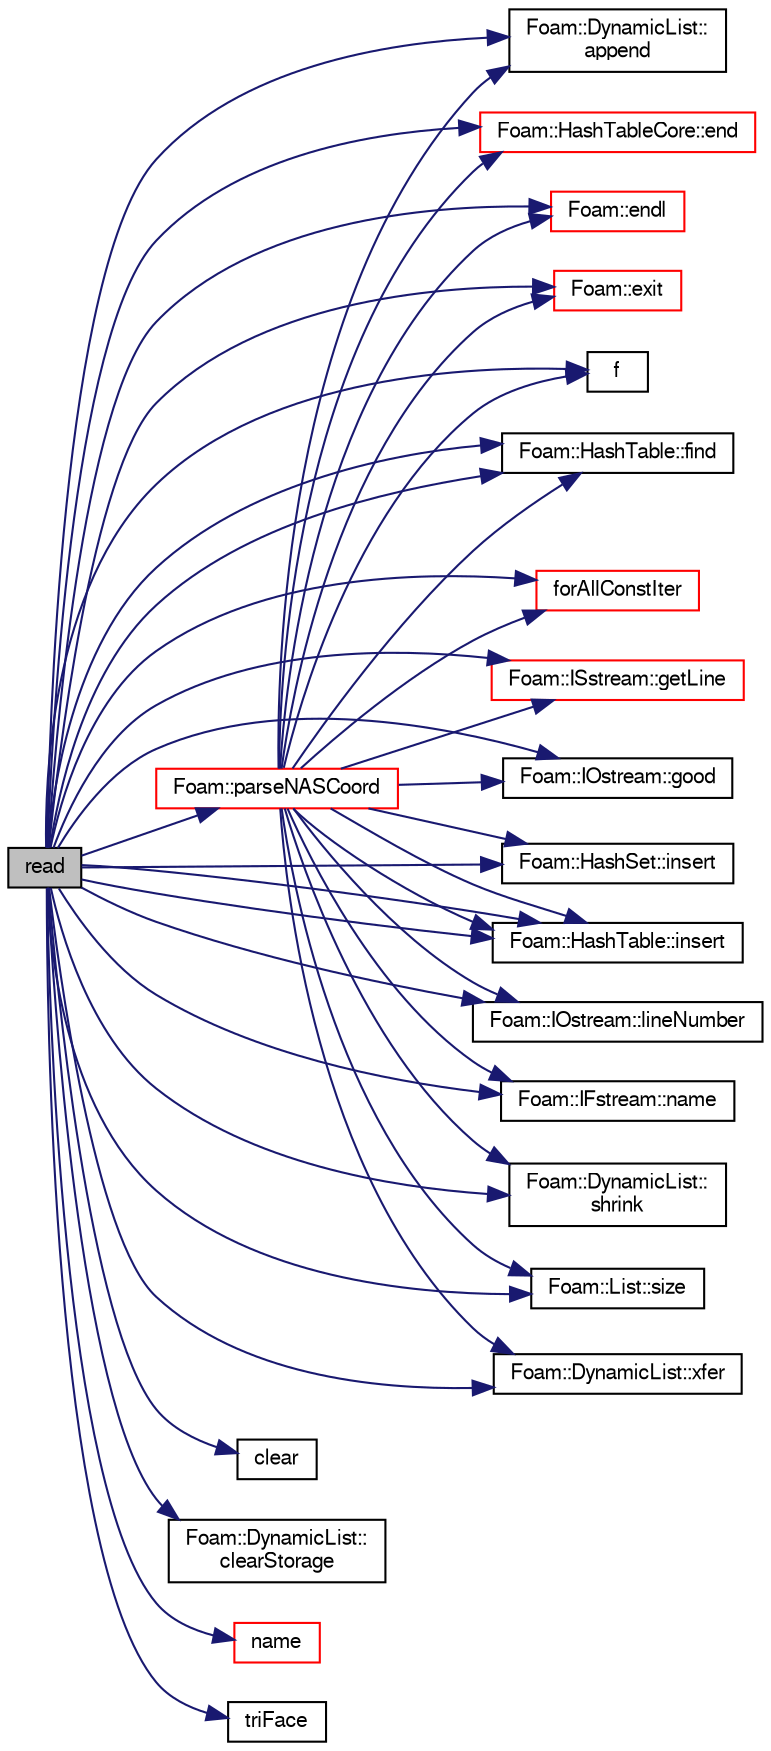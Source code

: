 digraph "read"
{
  bgcolor="transparent";
  edge [fontname="FreeSans",fontsize="10",labelfontname="FreeSans",labelfontsize="10"];
  node [fontname="FreeSans",fontsize="10",shape=record];
  rankdir="LR";
  Node657 [label="read",height=0.2,width=0.4,color="black", fillcolor="grey75", style="filled", fontcolor="black"];
  Node657 -> Node658 [color="midnightblue",fontsize="10",style="solid",fontname="FreeSans"];
  Node658 [label="Foam::DynamicList::\lappend",height=0.2,width=0.4,color="black",URL="$a25890.html#a7b67b42af715604376ad63a681dee6d8",tooltip="Append an element at the end of the list. "];
  Node657 -> Node659 [color="midnightblue",fontsize="10",style="solid",fontname="FreeSans"];
  Node659 [label="clear",height=0.2,width=0.4,color="black",URL="$a38057.html#a3a533f9231a5668b9d8f301a79d57b73"];
  Node657 -> Node660 [color="midnightblue",fontsize="10",style="solid",fontname="FreeSans"];
  Node660 [label="Foam::DynamicList::\lclearStorage",height=0.2,width=0.4,color="black",URL="$a25890.html#a77e7fd5aa3adf14be9cbcd6e670f7843",tooltip="Clear the list and delete storage. "];
  Node657 -> Node661 [color="midnightblue",fontsize="10",style="solid",fontname="FreeSans"];
  Node661 [label="Foam::HashTableCore::end",height=0.2,width=0.4,color="red",URL="$a25706.html#a540580a296c0ff351686ceb4f27b6fe6",tooltip="iteratorEnd set to beyond the end of any HashTable "];
  Node657 -> Node669 [color="midnightblue",fontsize="10",style="solid",fontname="FreeSans"];
  Node669 [label="Foam::endl",height=0.2,width=0.4,color="red",URL="$a21124.html#a2db8fe02a0d3909e9351bb4275b23ce4",tooltip="Add newline and flush stream. "];
  Node657 -> Node671 [color="midnightblue",fontsize="10",style="solid",fontname="FreeSans"];
  Node671 [label="Foam::exit",height=0.2,width=0.4,color="red",URL="$a21124.html#a06ca7250d8e89caf05243ec094843642"];
  Node657 -> Node716 [color="midnightblue",fontsize="10",style="solid",fontname="FreeSans"];
  Node716 [label="f",height=0.2,width=0.4,color="black",URL="$a17900.html#a888be93833ac7a23170555c69c690288"];
  Node657 -> Node717 [color="midnightblue",fontsize="10",style="solid",fontname="FreeSans"];
  Node717 [label="Foam::HashTable::find",height=0.2,width=0.4,color="black",URL="$a25702.html#a76b2c74ebd9f33fa9f76261b027ffc11",tooltip="Find and return an iterator set at the hashedEntry. "];
  Node657 -> Node717 [color="midnightblue",fontsize="10",style="solid",fontname="FreeSans"];
  Node657 -> Node718 [color="midnightblue",fontsize="10",style="solid",fontname="FreeSans"];
  Node718 [label="forAllConstIter",height=0.2,width=0.4,color="red",URL="$a38141.html#ae21e2836509b0fa7f7cedf6493b11b09"];
  Node657 -> Node967 [color="midnightblue",fontsize="10",style="solid",fontname="FreeSans"];
  Node967 [label="Foam::ISstream::getLine",height=0.2,width=0.4,color="red",URL="$a26286.html#a94b82bd8f7d8cdaa83c9c70b7c919f78",tooltip="Raw, low-level getline into a string function. "];
  Node657 -> Node706 [color="midnightblue",fontsize="10",style="solid",fontname="FreeSans"];
  Node706 [label="Foam::IOstream::good",height=0.2,width=0.4,color="black",URL="$a26226.html#abdcc7f96f487faadc7769afcf58fe992",tooltip="Return true if next operation might succeed. "];
  Node657 -> Node969 [color="midnightblue",fontsize="10",style="solid",fontname="FreeSans"];
  Node969 [label="Foam::HashSet::insert",height=0.2,width=0.4,color="black",URL="$a25690.html#a49f0753d9652681fc3a81f59951a0ad7",tooltip="Insert a new entry. "];
  Node657 -> Node870 [color="midnightblue",fontsize="10",style="solid",fontname="FreeSans"];
  Node870 [label="Foam::HashTable::insert",height=0.2,width=0.4,color="black",URL="$a25702.html#a5eee1e0e199ad59b9cb3916cd42156e0",tooltip="Insert a new hashedEntry. "];
  Node657 -> Node870 [color="midnightblue",fontsize="10",style="solid",fontname="FreeSans"];
  Node657 -> Node707 [color="midnightblue",fontsize="10",style="solid",fontname="FreeSans"];
  Node707 [label="Foam::IOstream::lineNumber",height=0.2,width=0.4,color="black",URL="$a26226.html#a2bca2e504df91006cb4a2b09ba1ac409",tooltip="Return current stream line number. "];
  Node657 -> Node962 [color="midnightblue",fontsize="10",style="solid",fontname="FreeSans"];
  Node962 [label="name",height=0.2,width=0.4,color="red",URL="$a12539.html#a82e193fb66ae8aade6c98ed7ff994906",tooltip="Return a string representation of a Scalar. "];
  Node657 -> Node970 [color="midnightblue",fontsize="10",style="solid",fontname="FreeSans"];
  Node970 [label="Foam::IFstream::name",height=0.2,width=0.4,color="black",URL="$a26182.html#aba53f1f9c8fadfa65f4099af10df348c",tooltip="Return the name of the stream. "];
  Node657 -> Node971 [color="midnightblue",fontsize="10",style="solid",fontname="FreeSans"];
  Node971 [label="Foam::parseNASCoord",height=0.2,width=0.4,color="red",URL="$a21124.html#a663c47a91dbc4b5b9064c385189002be"];
  Node971 -> Node658 [color="midnightblue",fontsize="10",style="solid",fontname="FreeSans"];
  Node971 -> Node661 [color="midnightblue",fontsize="10",style="solid",fontname="FreeSans"];
  Node971 -> Node669 [color="midnightblue",fontsize="10",style="solid",fontname="FreeSans"];
  Node971 -> Node671 [color="midnightblue",fontsize="10",style="solid",fontname="FreeSans"];
  Node971 -> Node716 [color="midnightblue",fontsize="10",style="solid",fontname="FreeSans"];
  Node971 -> Node717 [color="midnightblue",fontsize="10",style="solid",fontname="FreeSans"];
  Node971 -> Node718 [color="midnightblue",fontsize="10",style="solid",fontname="FreeSans"];
  Node971 -> Node967 [color="midnightblue",fontsize="10",style="solid",fontname="FreeSans"];
  Node971 -> Node706 [color="midnightblue",fontsize="10",style="solid",fontname="FreeSans"];
  Node971 -> Node969 [color="midnightblue",fontsize="10",style="solid",fontname="FreeSans"];
  Node971 -> Node870 [color="midnightblue",fontsize="10",style="solid",fontname="FreeSans"];
  Node971 -> Node870 [color="midnightblue",fontsize="10",style="solid",fontname="FreeSans"];
  Node971 -> Node707 [color="midnightblue",fontsize="10",style="solid",fontname="FreeSans"];
  Node971 -> Node970 [color="midnightblue",fontsize="10",style="solid",fontname="FreeSans"];
  Node971 -> Node977 [color="midnightblue",fontsize="10",style="solid",fontname="FreeSans"];
  Node977 [label="Foam::DynamicList::\lshrink",height=0.2,width=0.4,color="black",URL="$a25890.html#a88964e734acd91f096c914d0cc5a6e75",tooltip="Shrink the allocated space to the number of elements used. "];
  Node971 -> Node767 [color="midnightblue",fontsize="10",style="solid",fontname="FreeSans"];
  Node767 [label="Foam::List::size",height=0.2,width=0.4,color="black",URL="$a25694.html#a8a5f6fa29bd4b500caf186f60245b384",tooltip="Override size to be inconsistent with allocated storage. "];
  Node971 -> Node979 [color="midnightblue",fontsize="10",style="solid",fontname="FreeSans"];
  Node979 [label="Foam::DynamicList::xfer",height=0.2,width=0.4,color="black",URL="$a25890.html#a48f43ee271fb2edb0fb241b72af0e59c",tooltip="Transfer contents to the Xfer container as a plain List. "];
  Node657 -> Node977 [color="midnightblue",fontsize="10",style="solid",fontname="FreeSans"];
  Node657 -> Node767 [color="midnightblue",fontsize="10",style="solid",fontname="FreeSans"];
  Node657 -> Node980 [color="midnightblue",fontsize="10",style="solid",fontname="FreeSans"];
  Node980 [label="triFace",height=0.2,width=0.4,color="black",URL="$a17900.html#a85e205b40128f23c7ad84f2d6fe1a4b1"];
  Node657 -> Node979 [color="midnightblue",fontsize="10",style="solid",fontname="FreeSans"];
}
